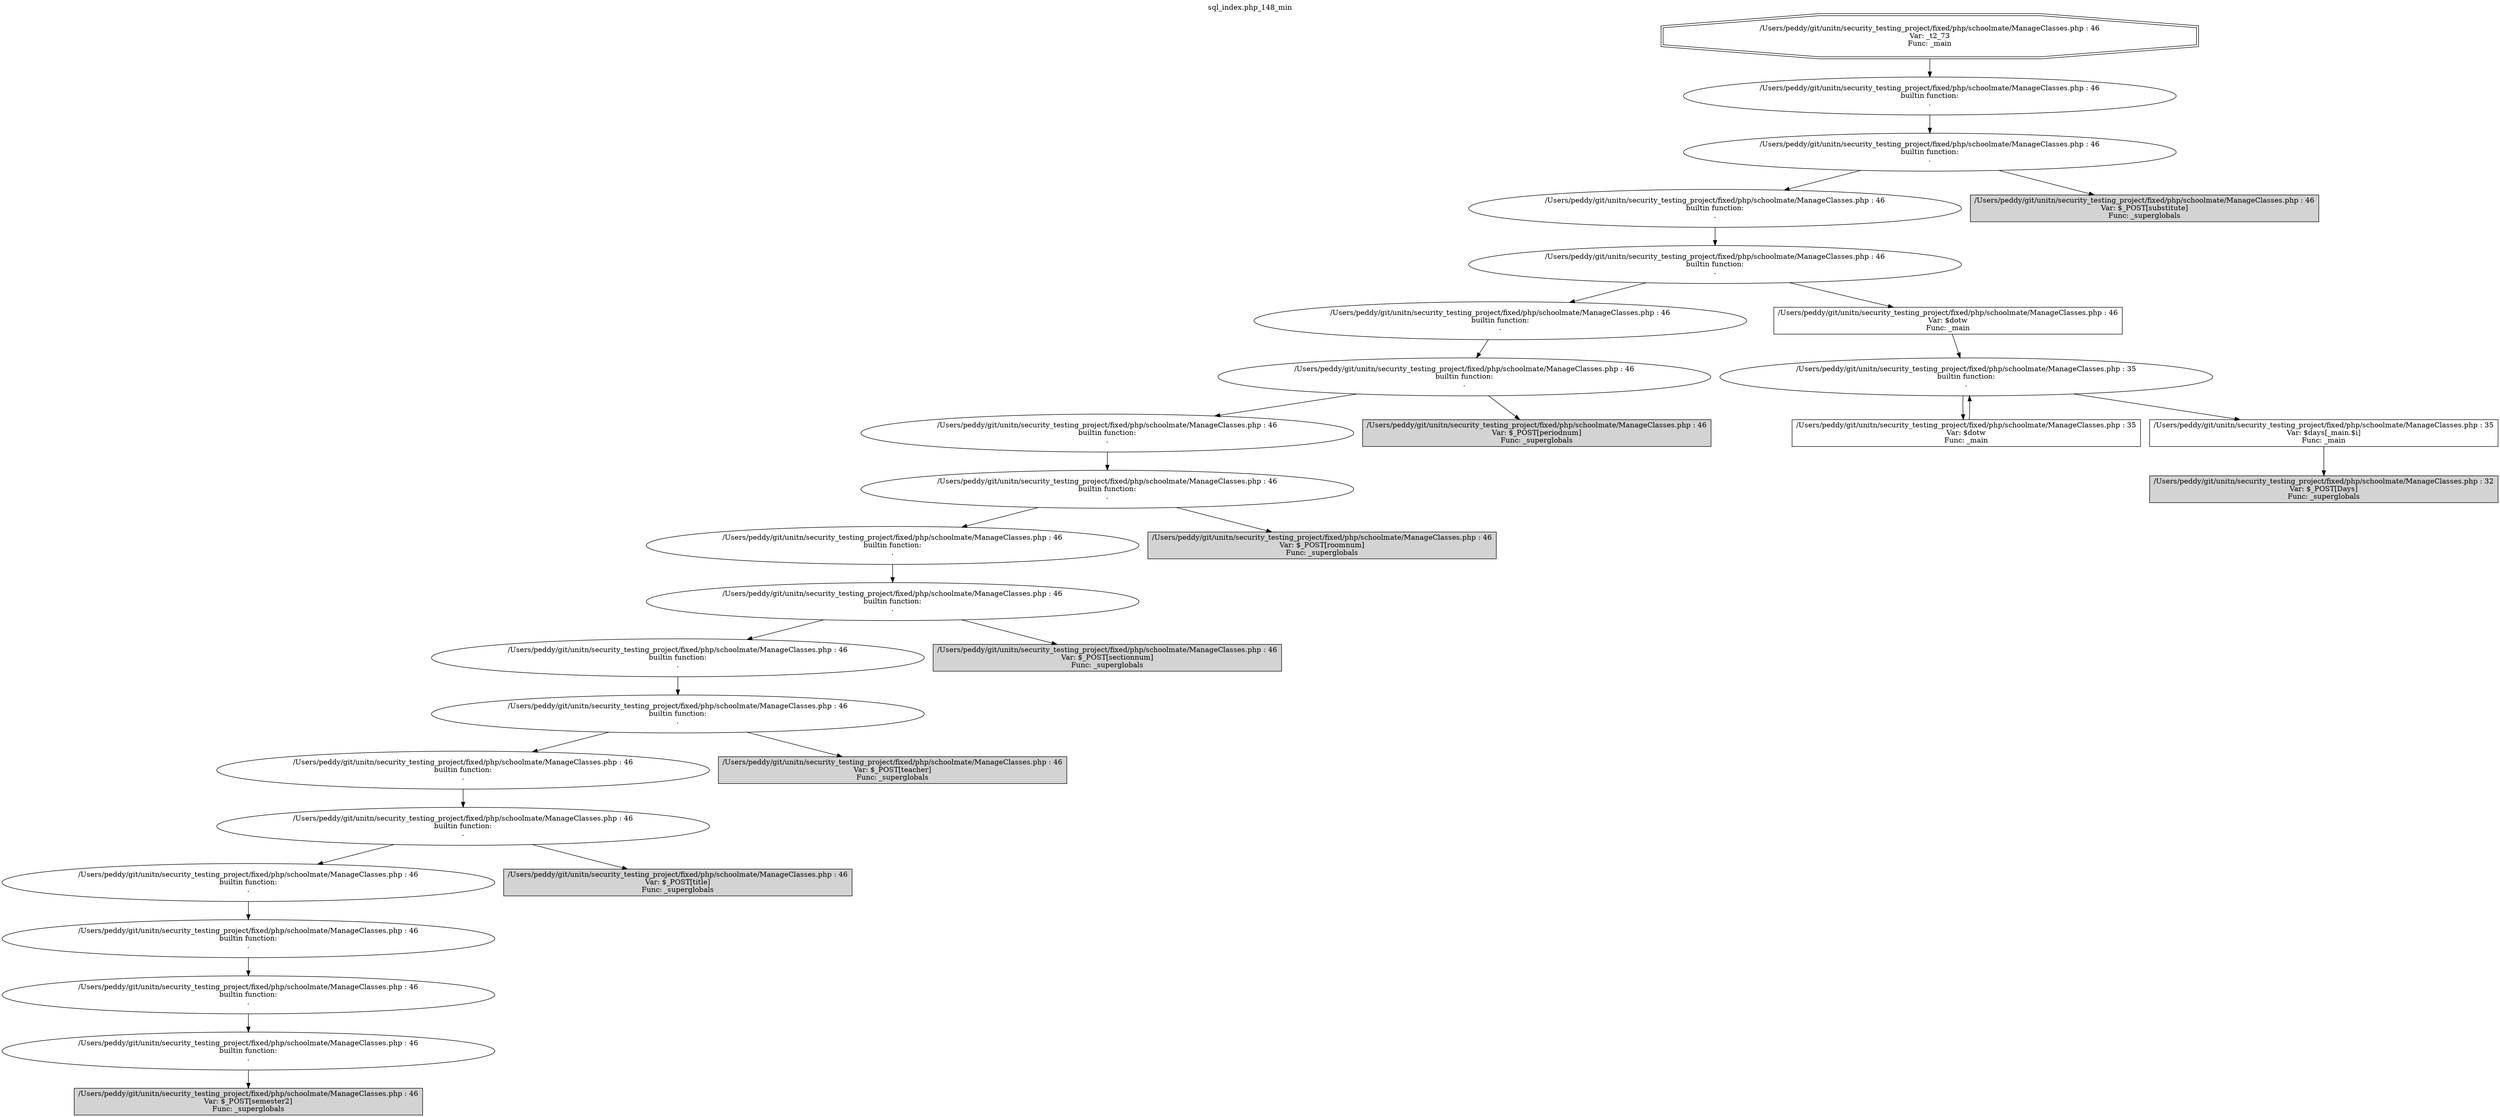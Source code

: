 digraph cfg {
  label="sql_index.php_148_min";
  labelloc=t;
  n1 [shape=doubleoctagon, label="/Users/peddy/git/unitn/security_testing_project/fixed/php/schoolmate/ManageClasses.php : 46\nVar: _t2_73\nFunc: _main\n"];
  n2 [shape=ellipse, label="/Users/peddy/git/unitn/security_testing_project/fixed/php/schoolmate/ManageClasses.php : 46\nbuiltin function:\n.\n"];
  n3 [shape=ellipse, label="/Users/peddy/git/unitn/security_testing_project/fixed/php/schoolmate/ManageClasses.php : 46\nbuiltin function:\n.\n"];
  n4 [shape=ellipse, label="/Users/peddy/git/unitn/security_testing_project/fixed/php/schoolmate/ManageClasses.php : 46\nbuiltin function:\n.\n"];
  n5 [shape=ellipse, label="/Users/peddy/git/unitn/security_testing_project/fixed/php/schoolmate/ManageClasses.php : 46\nbuiltin function:\n.\n"];
  n6 [shape=ellipse, label="/Users/peddy/git/unitn/security_testing_project/fixed/php/schoolmate/ManageClasses.php : 46\nbuiltin function:\n.\n"];
  n7 [shape=ellipse, label="/Users/peddy/git/unitn/security_testing_project/fixed/php/schoolmate/ManageClasses.php : 46\nbuiltin function:\n.\n"];
  n8 [shape=ellipse, label="/Users/peddy/git/unitn/security_testing_project/fixed/php/schoolmate/ManageClasses.php : 46\nbuiltin function:\n.\n"];
  n9 [shape=ellipse, label="/Users/peddy/git/unitn/security_testing_project/fixed/php/schoolmate/ManageClasses.php : 46\nbuiltin function:\n.\n"];
  n10 [shape=ellipse, label="/Users/peddy/git/unitn/security_testing_project/fixed/php/schoolmate/ManageClasses.php : 46\nbuiltin function:\n.\n"];
  n11 [shape=ellipse, label="/Users/peddy/git/unitn/security_testing_project/fixed/php/schoolmate/ManageClasses.php : 46\nbuiltin function:\n.\n"];
  n12 [shape=ellipse, label="/Users/peddy/git/unitn/security_testing_project/fixed/php/schoolmate/ManageClasses.php : 46\nbuiltin function:\n.\n"];
  n13 [shape=ellipse, label="/Users/peddy/git/unitn/security_testing_project/fixed/php/schoolmate/ManageClasses.php : 46\nbuiltin function:\n.\n"];
  n14 [shape=ellipse, label="/Users/peddy/git/unitn/security_testing_project/fixed/php/schoolmate/ManageClasses.php : 46\nbuiltin function:\n.\n"];
  n15 [shape=ellipse, label="/Users/peddy/git/unitn/security_testing_project/fixed/php/schoolmate/ManageClasses.php : 46\nbuiltin function:\n.\n"];
  n16 [shape=ellipse, label="/Users/peddy/git/unitn/security_testing_project/fixed/php/schoolmate/ManageClasses.php : 46\nbuiltin function:\n.\n"];
  n17 [shape=ellipse, label="/Users/peddy/git/unitn/security_testing_project/fixed/php/schoolmate/ManageClasses.php : 46\nbuiltin function:\n.\n"];
  n18 [shape=ellipse, label="/Users/peddy/git/unitn/security_testing_project/fixed/php/schoolmate/ManageClasses.php : 46\nbuiltin function:\n.\n"];
  n19 [shape=ellipse, label="/Users/peddy/git/unitn/security_testing_project/fixed/php/schoolmate/ManageClasses.php : 46\nbuiltin function:\n.\n"];
  n20 [shape=box, label="/Users/peddy/git/unitn/security_testing_project/fixed/php/schoolmate/ManageClasses.php : 46\nVar: $_POST[semester2]\nFunc: _superglobals\n",style=filled];
  n21 [shape=box, label="/Users/peddy/git/unitn/security_testing_project/fixed/php/schoolmate/ManageClasses.php : 46\nVar: $_POST[title]\nFunc: _superglobals\n",style=filled];
  n22 [shape=box, label="/Users/peddy/git/unitn/security_testing_project/fixed/php/schoolmate/ManageClasses.php : 46\nVar: $_POST[teacher]\nFunc: _superglobals\n",style=filled];
  n23 [shape=box, label="/Users/peddy/git/unitn/security_testing_project/fixed/php/schoolmate/ManageClasses.php : 46\nVar: $_POST[sectionnum]\nFunc: _superglobals\n",style=filled];
  n24 [shape=box, label="/Users/peddy/git/unitn/security_testing_project/fixed/php/schoolmate/ManageClasses.php : 46\nVar: $_POST[roomnum]\nFunc: _superglobals\n",style=filled];
  n25 [shape=box, label="/Users/peddy/git/unitn/security_testing_project/fixed/php/schoolmate/ManageClasses.php : 46\nVar: $_POST[periodnum]\nFunc: _superglobals\n",style=filled];
  n26 [shape=box, label="/Users/peddy/git/unitn/security_testing_project/fixed/php/schoolmate/ManageClasses.php : 46\nVar: $dotw\nFunc: _main\n"];
  n27 [shape=ellipse, label="/Users/peddy/git/unitn/security_testing_project/fixed/php/schoolmate/ManageClasses.php : 35\nbuiltin function:\n.\n"];
  n28 [shape=box, label="/Users/peddy/git/unitn/security_testing_project/fixed/php/schoolmate/ManageClasses.php : 35\nVar: $dotw\nFunc: _main\n"];
  n29 [shape=box, label="/Users/peddy/git/unitn/security_testing_project/fixed/php/schoolmate/ManageClasses.php : 35\nVar: $days[_main.$i]\nFunc: _main\n"];
  n30 [shape=box, label="/Users/peddy/git/unitn/security_testing_project/fixed/php/schoolmate/ManageClasses.php : 32\nVar: $_POST[Days]\nFunc: _superglobals\n",style=filled];
  n31 [shape=box, label="/Users/peddy/git/unitn/security_testing_project/fixed/php/schoolmate/ManageClasses.php : 46\nVar: $_POST[substitute]\nFunc: _superglobals\n",style=filled];
  n1 -> n2;
  n2 -> n3;
  n3 -> n4;
  n3 -> n31;
  n4 -> n5;
  n5 -> n6;
  n5 -> n26;
  n6 -> n7;
  n7 -> n8;
  n7 -> n25;
  n8 -> n9;
  n9 -> n10;
  n9 -> n24;
  n10 -> n11;
  n11 -> n12;
  n11 -> n23;
  n12 -> n13;
  n13 -> n14;
  n13 -> n22;
  n14 -> n15;
  n15 -> n16;
  n15 -> n21;
  n16 -> n17;
  n17 -> n18;
  n18 -> n19;
  n19 -> n20;
  n26 -> n27;
  n27 -> n28;
  n27 -> n29;
  n28 -> n27;
  n29 -> n30;
}
